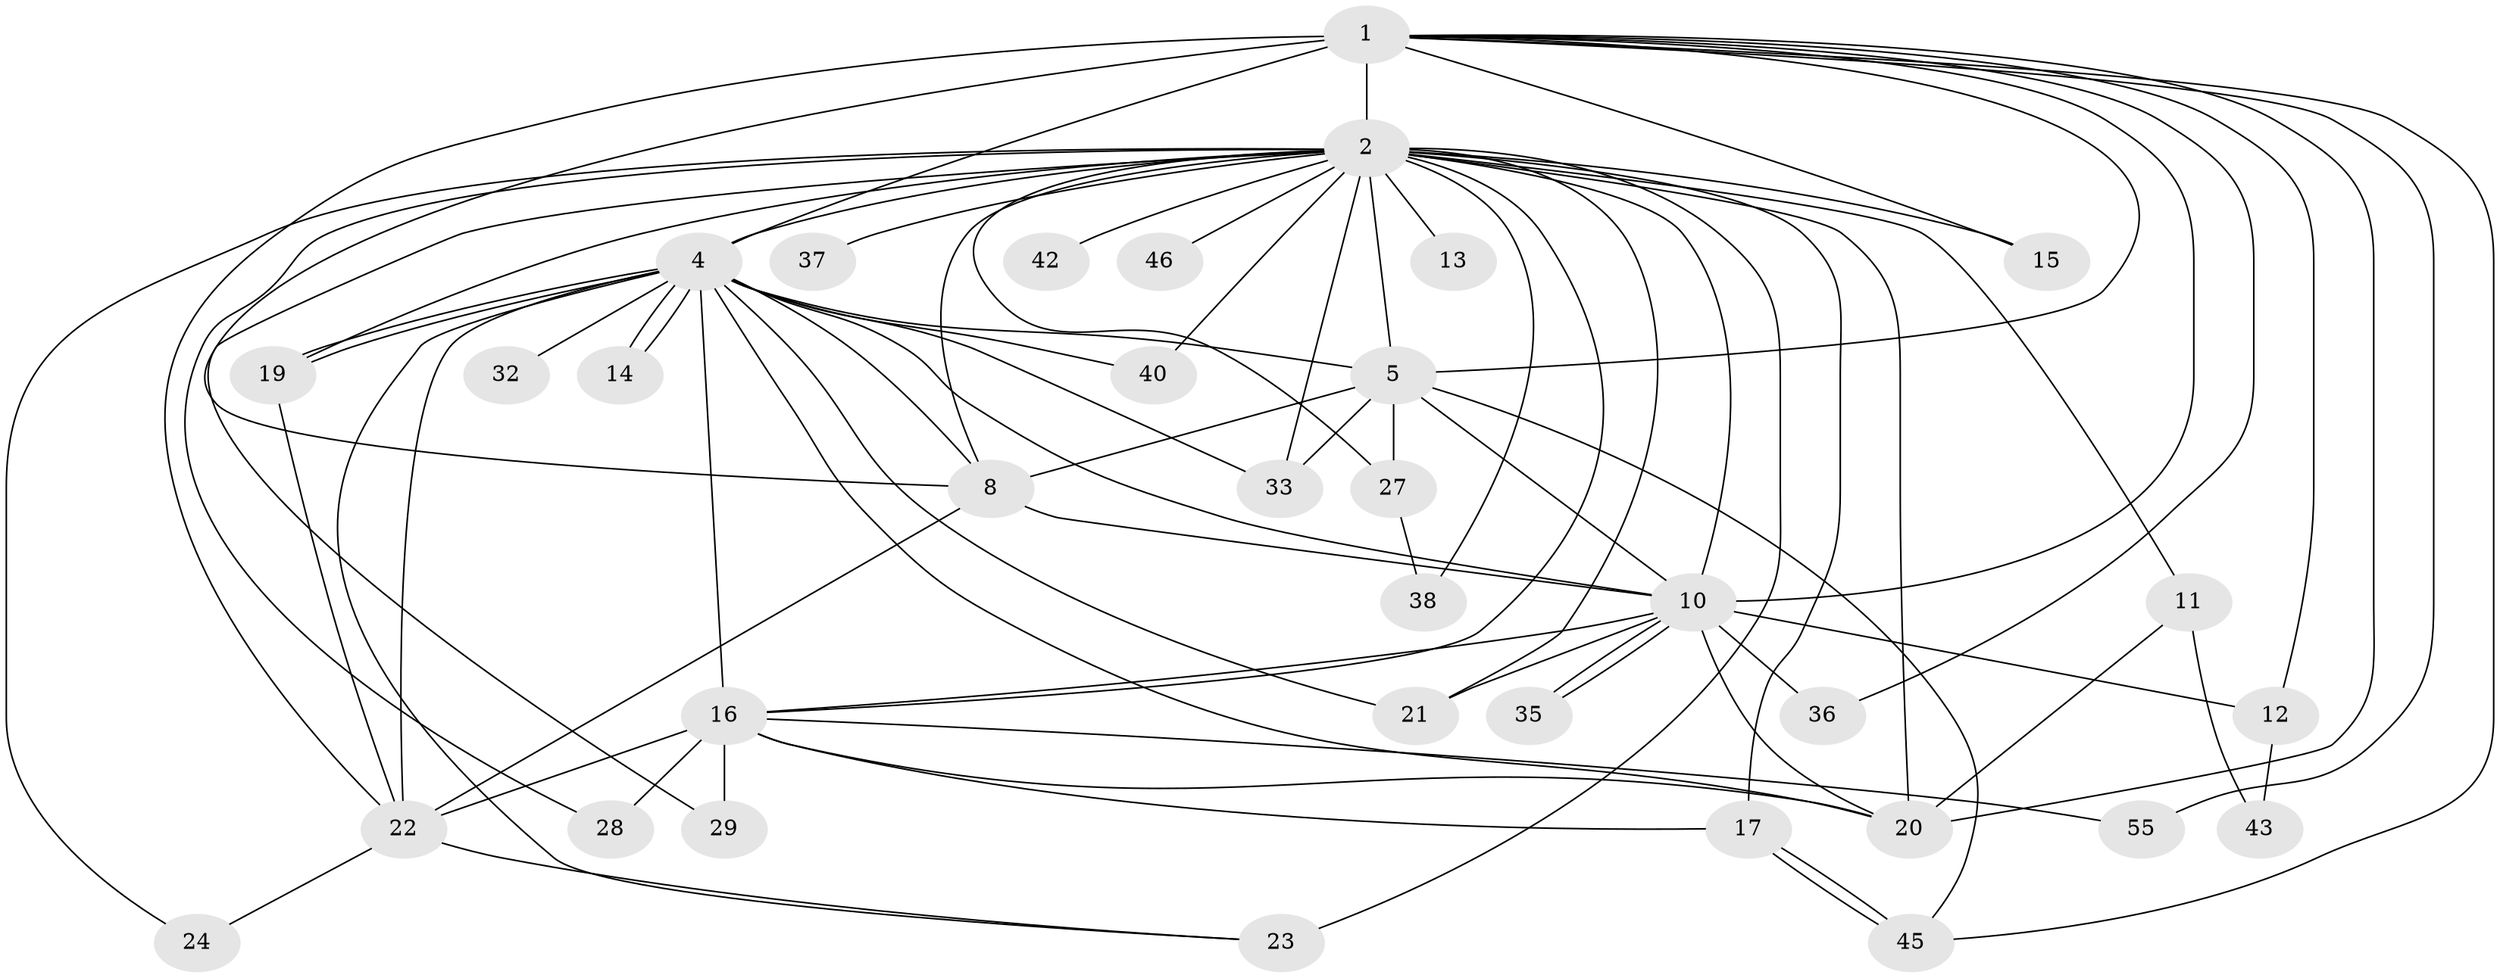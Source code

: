 // original degree distribution, {16: 0.028985507246376812, 10: 0.028985507246376812, 21: 0.014492753623188406, 23: 0.014492753623188406, 20: 0.014492753623188406, 17: 0.028985507246376812, 11: 0.014492753623188406, 18: 0.014492753623188406, 4: 0.11594202898550725, 3: 0.15942028985507245, 2: 0.5507246376811594, 6: 0.014492753623188406}
// Generated by graph-tools (version 1.1) at 2025/13/03/09/25 04:13:55]
// undirected, 34 vertices, 79 edges
graph export_dot {
graph [start="1"]
  node [color=gray90,style=filled];
  1 [super="+48"];
  2 [super="+3+9"];
  4 [super="+31+51"];
  5 [super="+18"];
  8 [super="+62"];
  10 [super="+50"];
  11;
  12;
  13;
  14;
  15;
  16 [super="+47"];
  17;
  19;
  20 [super="+53+44"];
  21 [super="+26"];
  22 [super="+64+39"];
  23 [super="+52"];
  24;
  27;
  28;
  29;
  32;
  33 [super="+54+34"];
  35;
  36;
  37;
  38;
  40;
  42;
  43;
  45 [super="+60"];
  46 [super="+57"];
  55;
  1 -- 2 [weight=5];
  1 -- 4;
  1 -- 5;
  1 -- 8 [weight=2];
  1 -- 10;
  1 -- 12;
  1 -- 36;
  1 -- 55;
  1 -- 20;
  1 -- 22;
  1 -- 45;
  1 -- 15;
  2 -- 4 [weight=7];
  2 -- 5 [weight=8];
  2 -- 8 [weight=5];
  2 -- 10 [weight=6];
  2 -- 46 [weight=2];
  2 -- 11 [weight=2];
  2 -- 13 [weight=2];
  2 -- 15;
  2 -- 19;
  2 -- 20 [weight=2];
  2 -- 23 [weight=2];
  2 -- 24;
  2 -- 27;
  2 -- 28;
  2 -- 29;
  2 -- 37 [weight=2];
  2 -- 40;
  2 -- 42 [weight=2];
  2 -- 33 [weight=3];
  2 -- 38;
  2 -- 16;
  2 -- 17;
  2 -- 21;
  4 -- 5 [weight=2];
  4 -- 8;
  4 -- 10;
  4 -- 14;
  4 -- 14;
  4 -- 19;
  4 -- 19;
  4 -- 21;
  4 -- 32 [weight=2];
  4 -- 40;
  4 -- 22;
  4 -- 20;
  4 -- 16;
  4 -- 33;
  4 -- 23;
  5 -- 8;
  5 -- 10;
  5 -- 27;
  5 -- 45;
  5 -- 33;
  8 -- 10;
  8 -- 22;
  10 -- 12;
  10 -- 16 [weight=2];
  10 -- 20;
  10 -- 35;
  10 -- 35;
  10 -- 36;
  10 -- 21;
  11 -- 43;
  11 -- 20;
  12 -- 43;
  16 -- 17;
  16 -- 20;
  16 -- 22;
  16 -- 28;
  16 -- 29;
  16 -- 55;
  17 -- 45;
  17 -- 45;
  19 -- 22;
  22 -- 23;
  22 -- 24;
  27 -- 38;
}
